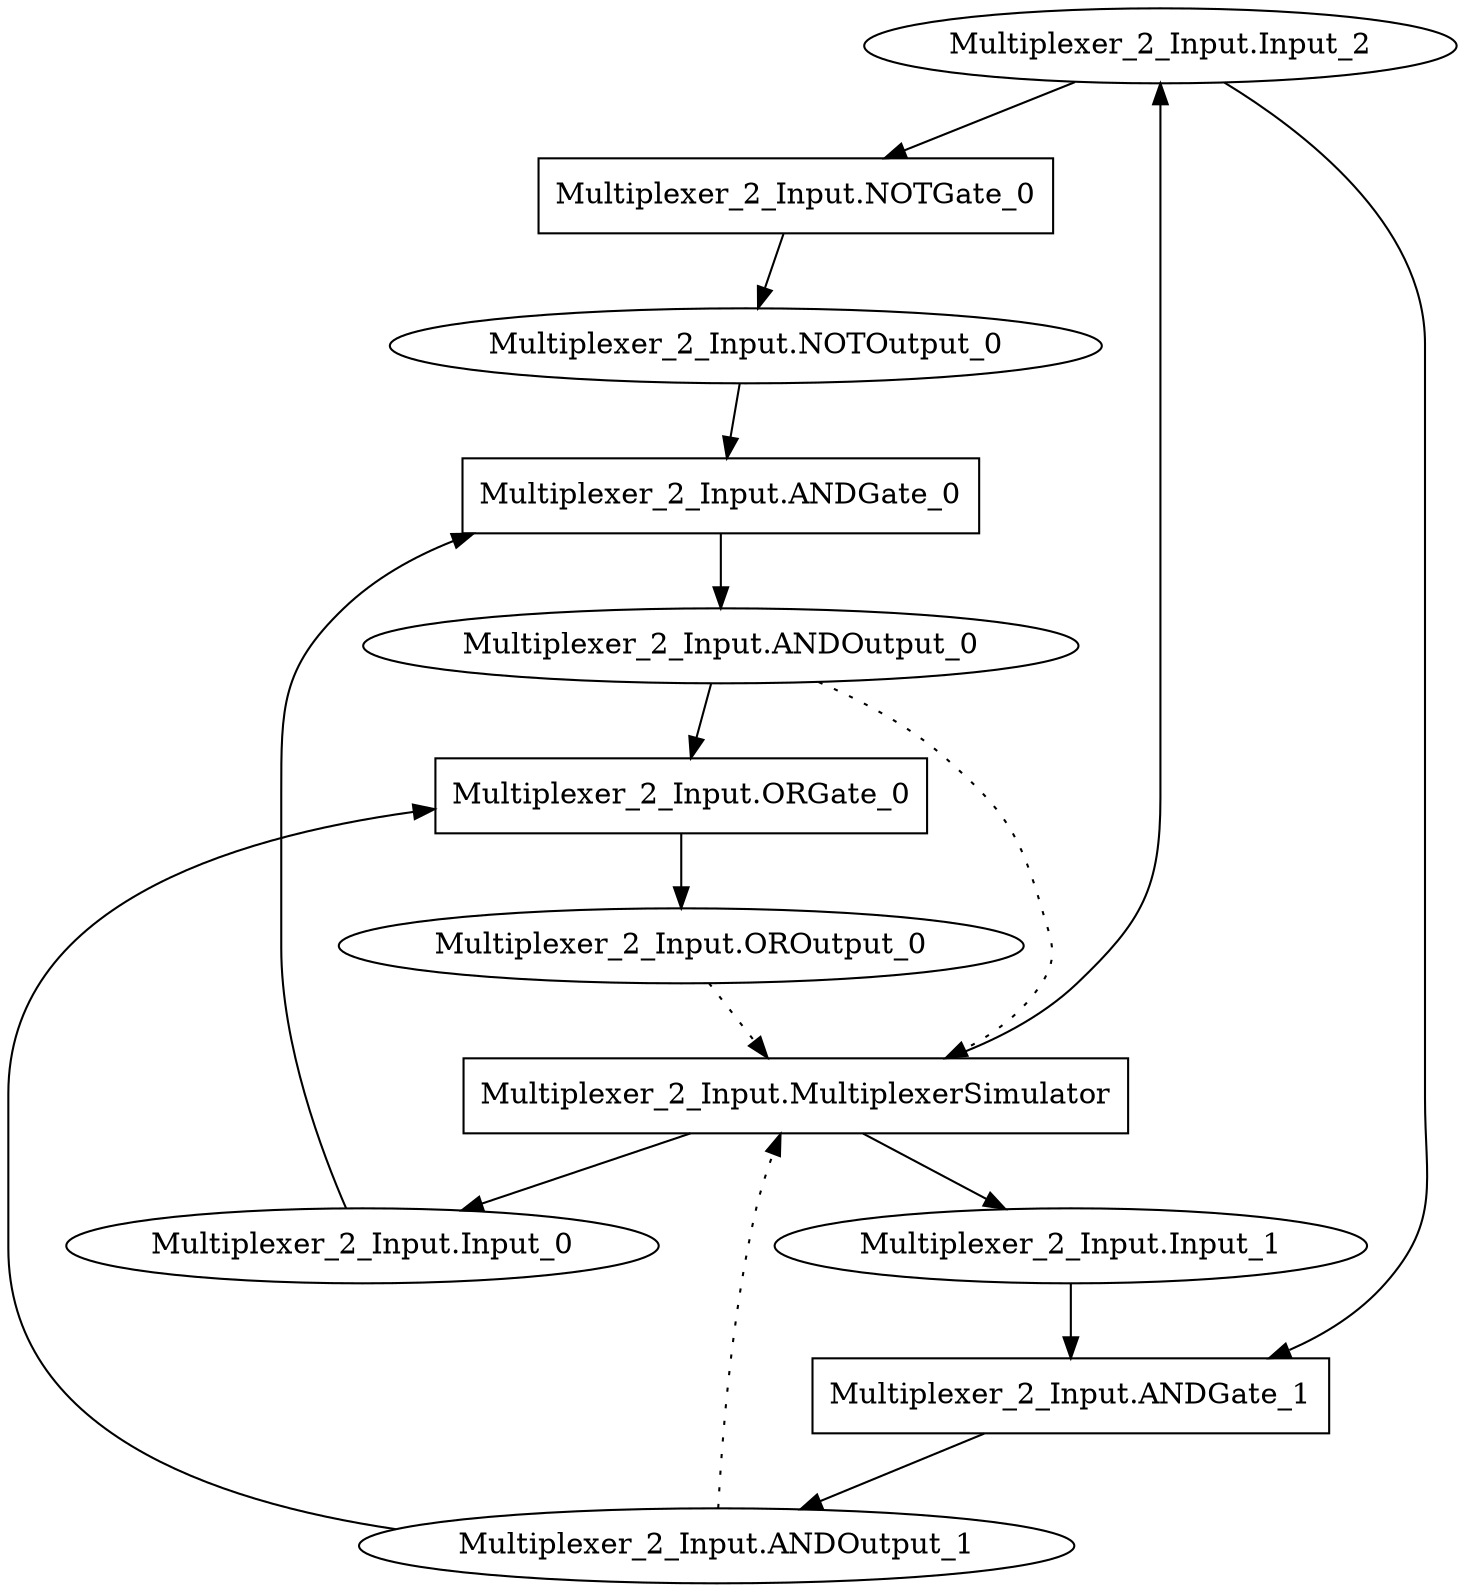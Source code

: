 digraph Multiplexer_2_input {
"Multiplexer_2_Input.Input_2" [shape=oval];
"Multiplexer_2_Input.NOTOutput_0" [shape=oval];
"Multiplexer_2_Input.Input_0" [shape=oval];
"Multiplexer_2_Input.Input_1" [shape=oval];
"Multiplexer_2_Input.ANDOutput_0" [shape=oval];
"Multiplexer_2_Input.ANDOutput_1" [shape=oval];
"Multiplexer_2_Input.OROutput_0" [shape=oval];
"Multiplexer_2_Input.NOTGate_0" [shape=box];
"Multiplexer_2_Input.ANDGate_1" [shape=box];
"Multiplexer_2_Input.ANDGate_0" [shape=box];
"Multiplexer_2_Input.ORGate_0" [shape=box];
"Multiplexer_2_Input.MultiplexerSimulator" [shape=box];
"Multiplexer_2_Input.Input_2" -> "Multiplexer_2_Input.NOTGate_0";
"Multiplexer_2_Input.Input_2" -> "Multiplexer_2_Input.ANDGate_1";
"Multiplexer_2_Input.NOTOutput_0" -> "Multiplexer_2_Input.ANDGate_0";
"Multiplexer_2_Input.Input_0" -> "Multiplexer_2_Input.ANDGate_0";
"Multiplexer_2_Input.Input_1" -> "Multiplexer_2_Input.ANDGate_1";
"Multiplexer_2_Input.ANDOutput_0" -> "Multiplexer_2_Input.ORGate_0";
"Multiplexer_2_Input.ANDOutput_1" -> "Multiplexer_2_Input.ORGate_0";
"Multiplexer_2_Input.MultiplexerSimulator" -> "Multiplexer_2_Input.Input_0";
"Multiplexer_2_Input.MultiplexerSimulator" -> "Multiplexer_2_Input.Input_1";
"Multiplexer_2_Input.MultiplexerSimulator" -> "Multiplexer_2_Input.Input_2";
"Multiplexer_2_Input.NOTGate_0" -> "Multiplexer_2_Input.NOTOutput_0";
"Multiplexer_2_Input.ANDGate_0" -> "Multiplexer_2_Input.ANDOutput_0";
"Multiplexer_2_Input.ANDGate_1" -> "Multiplexer_2_Input.ANDOutput_1";
"Multiplexer_2_Input.ORGate_0" -> "Multiplexer_2_Input.OROutput_0";
"Multiplexer_2_Input.ANDOutput_0" -> "Multiplexer_2_Input.MultiplexerSimulator" [style=dotted];
"Multiplexer_2_Input.ANDOutput_1" -> "Multiplexer_2_Input.MultiplexerSimulator" [style=dotted];
"Multiplexer_2_Input.OROutput_0" -> "Multiplexer_2_Input.MultiplexerSimulator" [style=dotted];
}
